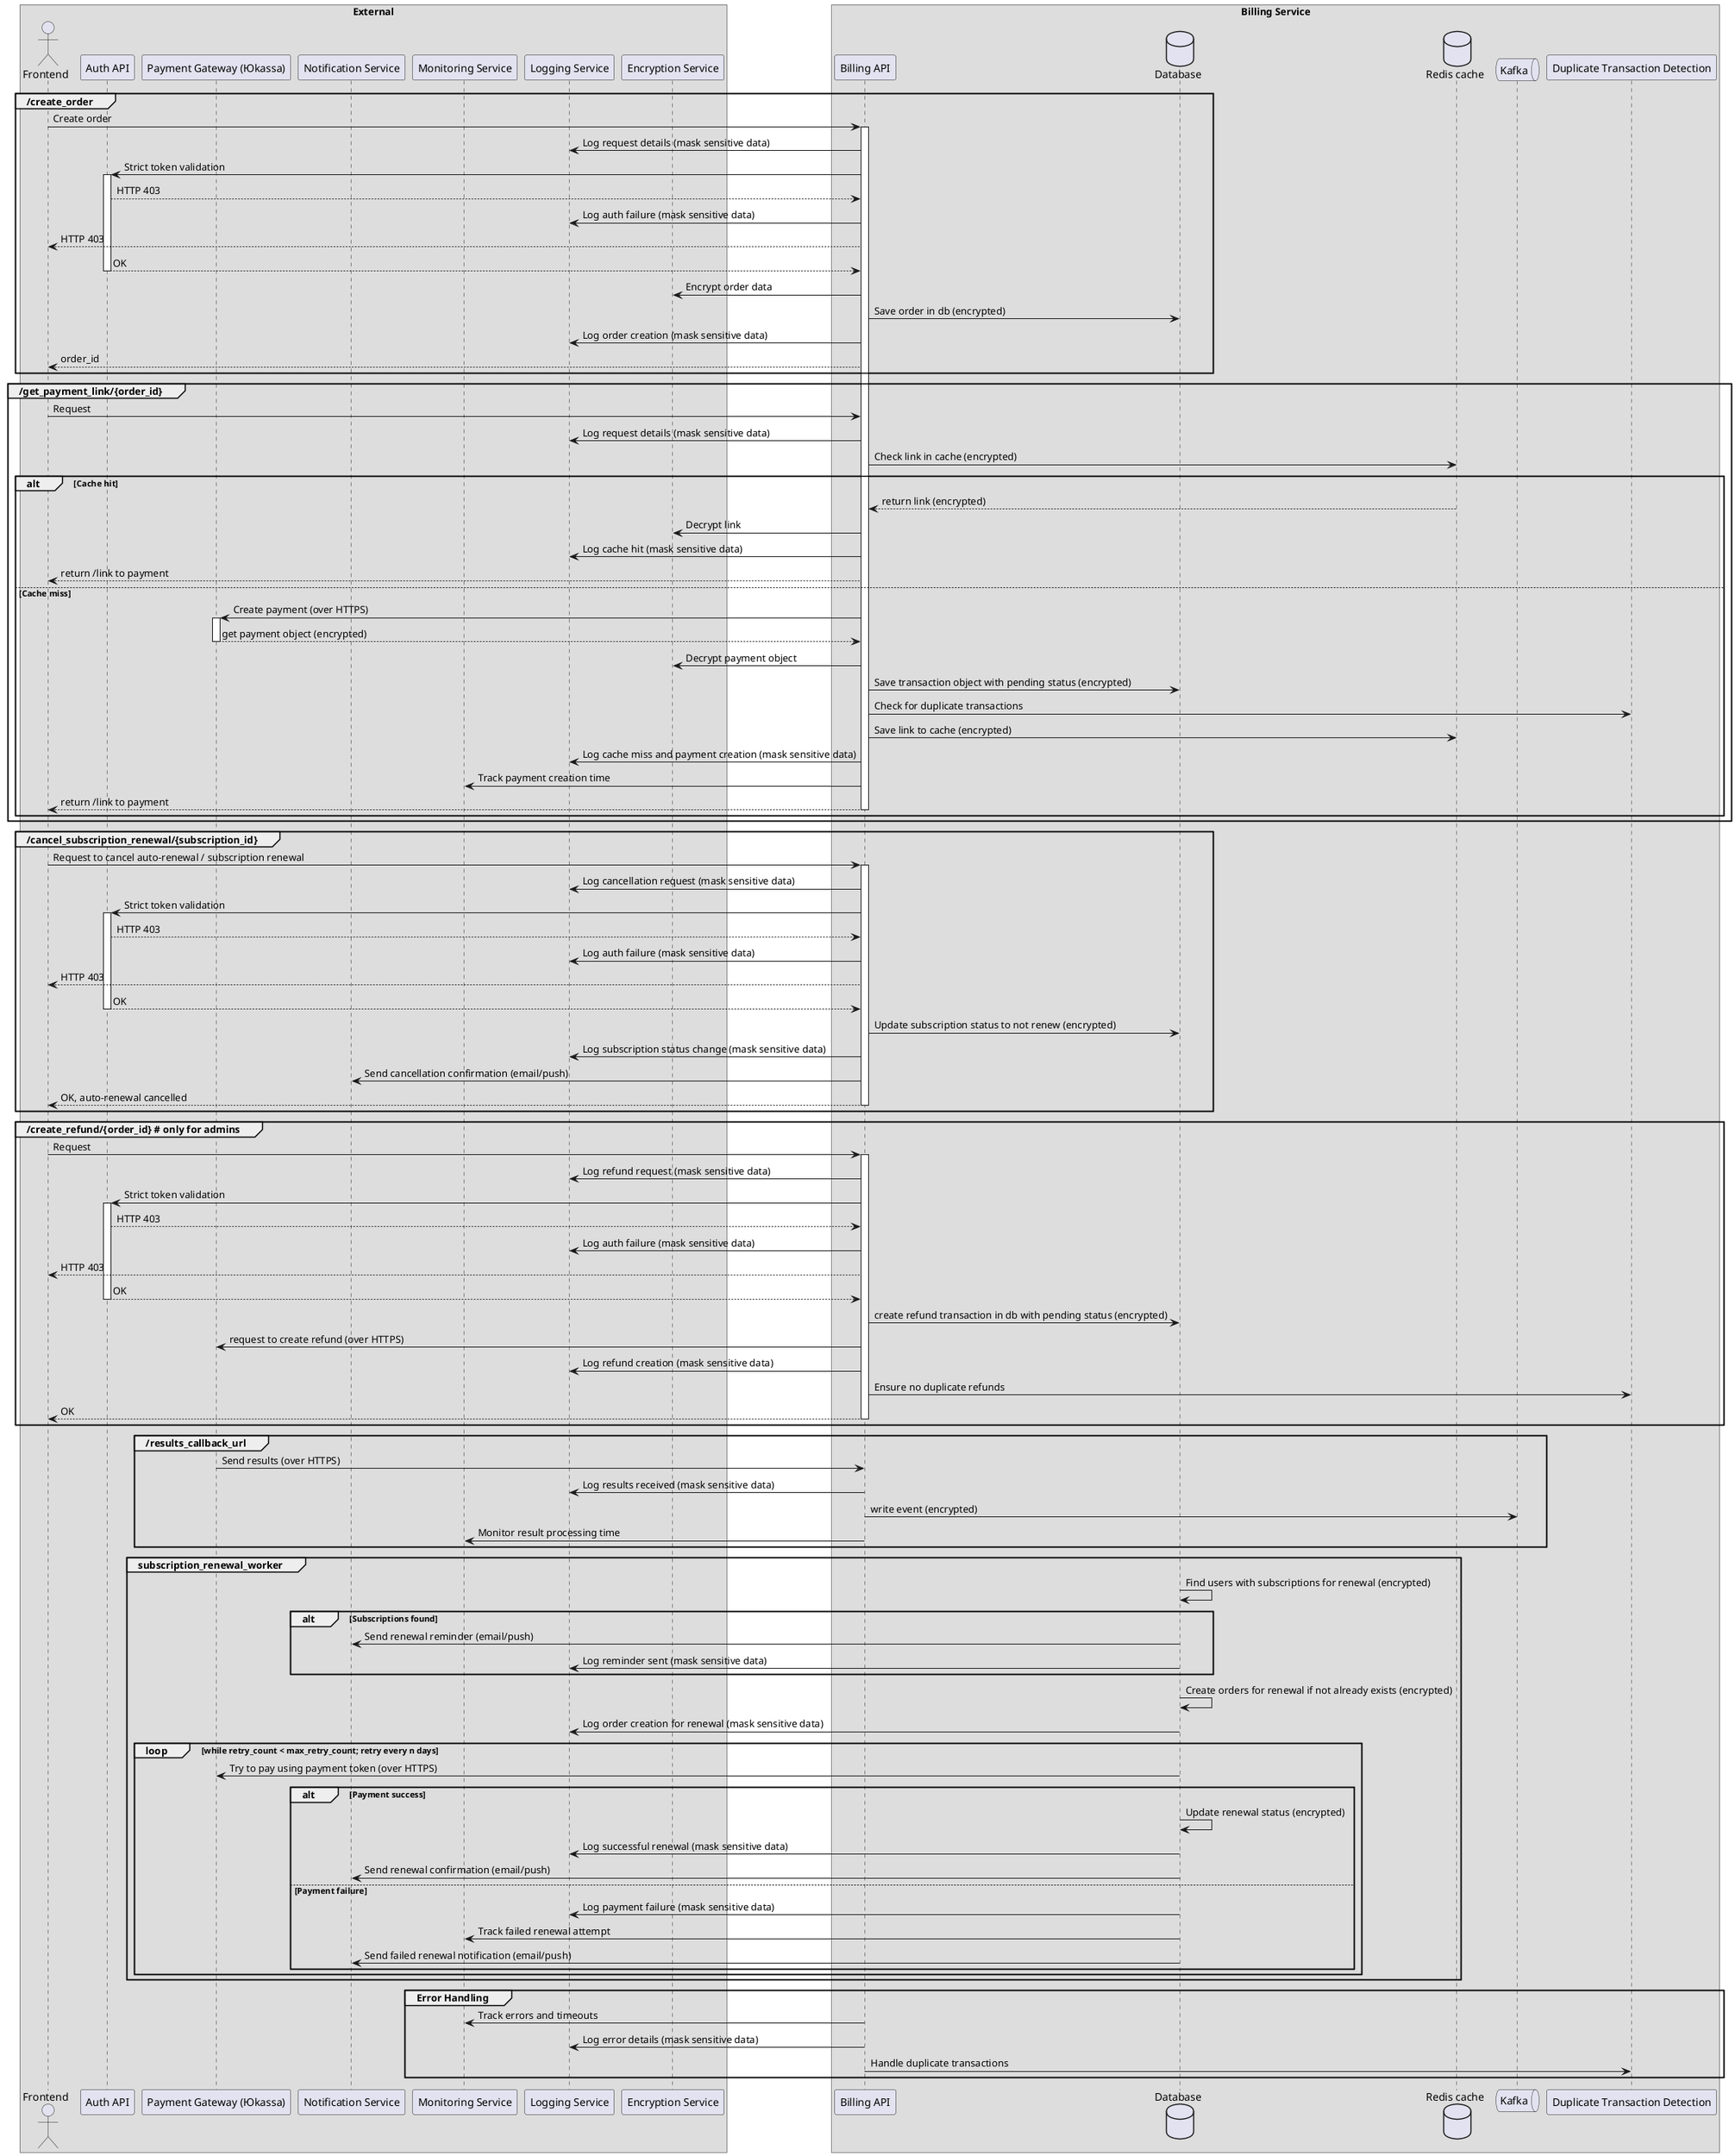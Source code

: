 @startuml
box External
actor "Frontend" as frontend
participant "Auth API" as auth
participant "Payment Gateway (Юkassa)" as payment
participant "Notification Service" as notification
participant "Monitoring Service" as monitoring
participant "Logging Service" as logging
participant "Encryption Service" as encryption
box end

box Billing Service
participant "Billing API" as billing
database "Database" as db
database "Redis cache" as cache
queue "Kafka" as kafka
participant "Duplicate Transaction Detection" as duplicate_detection
box end

group /create_order
frontend -> billing++: Create order
billing -> logging: Log request details (mask sensitive data)
billing -> auth++: Strict token validation
auth --> billing: HTTP 403
billing -> logging: Log auth failure (mask sensitive data)
billing --> frontend: HTTP 403
auth --> billing--: OK
billing -> encryption: Encrypt order data
billing -> db: Save order in db (encrypted)
billing -> logging: Log order creation (mask sensitive data)
billing --> frontend: order_id
end

group /get_payment_link/{order_id}
frontend -> billing: Request
billing -> logging: Log request details (mask sensitive data)
billing -> cache: Check link in cache (encrypted)
alt Cache hit
    cache --> billing: return link (encrypted)
    billing -> encryption: Decrypt link
    billing -> logging: Log cache hit (mask sensitive data)
    billing --> frontend: return /link to payment
else Cache miss
    billing -> payment++: Create payment (over HTTPS)
    payment --> billing--: get payment object (encrypted)
    billing -> encryption: Decrypt payment object
    billing -> db: Save transaction object with pending status (encrypted)
    billing -> duplicate_detection: Check for duplicate transactions
    billing -> cache: Save link to cache (encrypted)
    billing -> logging: Log cache miss and payment creation (mask sensitive data)
    billing -> monitoring: Track payment creation time
    billing --> frontend--: return /link to payment
end
end

group /cancel_subscription_renewal/{subscription_id}
frontend -> billing++: Request to cancel auto-renewal / subscription renewal
billing -> logging: Log cancellation request (mask sensitive data)
billing -> auth++: Strict token validation
auth --> billing: HTTP 403
billing -> logging: Log auth failure (mask sensitive data)
billing --> frontend: HTTP 403
auth --> billing--: OK
billing -> db: Update subscription status to not renew (encrypted)
billing -> logging: Log subscription status change (mask sensitive data)
billing -> notification: Send cancellation confirmation (email/push)
billing --> frontend--: OK, auto-renewal cancelled
end

group /create_refund/{order_id} # only for admins
frontend -> billing++: Request
billing -> logging: Log refund request (mask sensitive data)
billing -> auth++: Strict token validation
auth --> billing: HTTP 403
billing -> logging: Log auth failure (mask sensitive data)
billing --> frontend: HTTP 403
auth --> billing--: OK
billing -> db: create refund transaction in db with pending status (encrypted)
billing -> payment: request to create refund (over HTTPS)
billing -> logging: Log refund creation (mask sensitive data)
billing -> duplicate_detection: Ensure no duplicate refunds
billing --> frontend--: OK
end

group /results_callback_url
payment -> billing: Send results (over HTTPS)
billing -> logging: Log results received (mask sensitive data)
billing -> kafka: write event (encrypted)
billing -> monitoring: Monitor result processing time
end

group subscription_renewal_worker
db -> db: Find users with subscriptions for renewal (encrypted)
alt Subscriptions found
    db -> notification: Send renewal reminder (email/push)
    db -> logging: Log reminder sent (mask sensitive data)
end
db -> db: Create orders for renewal if not already exists (encrypted)
db -> logging: Log order creation for renewal (mask sensitive data)
loop while retry_count < max_retry_count; retry every n days
    db -> payment: Try to pay using payment token (over HTTPS)
    alt Payment success
        db -> db: Update renewal status (encrypted)
        db -> logging: Log successful renewal (mask sensitive data)
        db -> notification: Send renewal confirmation (email/push)
    else Payment failure
        db -> logging: Log payment failure (mask sensitive data)
        db -> monitoring: Track failed renewal attempt
        db -> notification: Send failed renewal notification (email/push)
    end
end
end

group Error Handling
billing -> monitoring: Track errors and timeouts
billing -> logging: Log error details (mask sensitive data)
billing -> duplicate_detection: Handle duplicate transactions
end
@enduml
